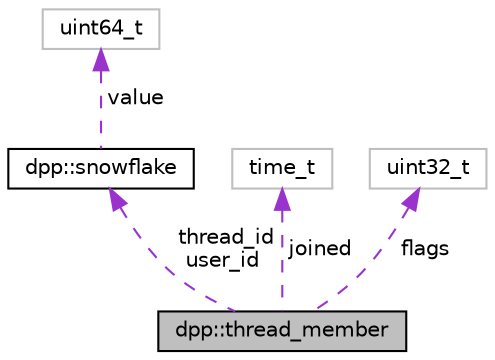 digraph "dpp::thread_member"
{
 // INTERACTIVE_SVG=YES
 // LATEX_PDF_SIZE
  bgcolor="transparent";
  edge [fontname="Helvetica",fontsize="10",labelfontname="Helvetica",labelfontsize="10"];
  node [fontname="Helvetica",fontsize="10",shape=record];
  Node1 [label="dpp::thread_member",height=0.2,width=0.4,color="black", fillcolor="grey75", style="filled", fontcolor="black",tooltip="represents membership of a user with a thread"];
  Node2 -> Node1 [dir="back",color="darkorchid3",fontsize="10",style="dashed",label=" thread_id\nuser_id" ,fontname="Helvetica"];
  Node2 [label="dpp::snowflake",height=0.2,width=0.4,color="black",URL="$classdpp_1_1snowflake.html",tooltip="A container for a 64 bit unsigned value representing many things on discord. This value is known in d..."];
  Node3 -> Node2 [dir="back",color="darkorchid3",fontsize="10",style="dashed",label=" value" ,fontname="Helvetica"];
  Node3 [label="uint64_t",height=0.2,width=0.4,color="grey75",tooltip=" "];
  Node4 -> Node1 [dir="back",color="darkorchid3",fontsize="10",style="dashed",label=" joined" ,fontname="Helvetica"];
  Node4 [label="time_t",height=0.2,width=0.4,color="grey75",tooltip=" "];
  Node5 -> Node1 [dir="back",color="darkorchid3",fontsize="10",style="dashed",label=" flags" ,fontname="Helvetica"];
  Node5 [label="uint32_t",height=0.2,width=0.4,color="grey75",tooltip=" "];
}
